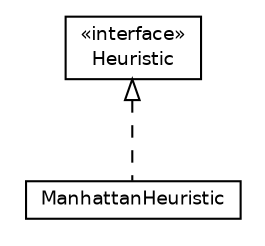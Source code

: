 #!/usr/local/bin/dot
#
# Class diagram 
# Generated by UmlGraph version 4.6 (http://www.spinellis.gr/sw/umlgraph)
#

digraph G {
	edge [fontname="Helvetica",fontsize=10,labelfontname="Helvetica",labelfontsize=10];
	node [fontname="Helvetica",fontsize=10,shape=plaintext];
	// com.googlecode.npuzzle.logic.heuristic.ManhattanHeuristic
	c108 [label=<<table border="0" cellborder="1" cellspacing="0" cellpadding="2" port="p" href="./ManhattanHeuristic.html">
		<tr><td><table border="0" cellspacing="0" cellpadding="1">
			<tr><td> ManhattanHeuristic </td></tr>
		</table></td></tr>
		</table>>, fontname="Helvetica", fontcolor="black", fontsize=9.0];
	// com.googlecode.npuzzle.logic.heuristic.Heuristic
	c109 [label=<<table border="0" cellborder="1" cellspacing="0" cellpadding="2" port="p" href="./Heuristic.html">
		<tr><td><table border="0" cellspacing="0" cellpadding="1">
			<tr><td> &laquo;interface&raquo; </td></tr>
			<tr><td> Heuristic </td></tr>
		</table></td></tr>
		</table>>, fontname="Helvetica", fontcolor="black", fontsize=9.0];
	//com.googlecode.npuzzle.logic.heuristic.ManhattanHeuristic implements com.googlecode.npuzzle.logic.heuristic.Heuristic
	c109:p -> c108:p [dir=back,arrowtail=empty,style=dashed];
}


